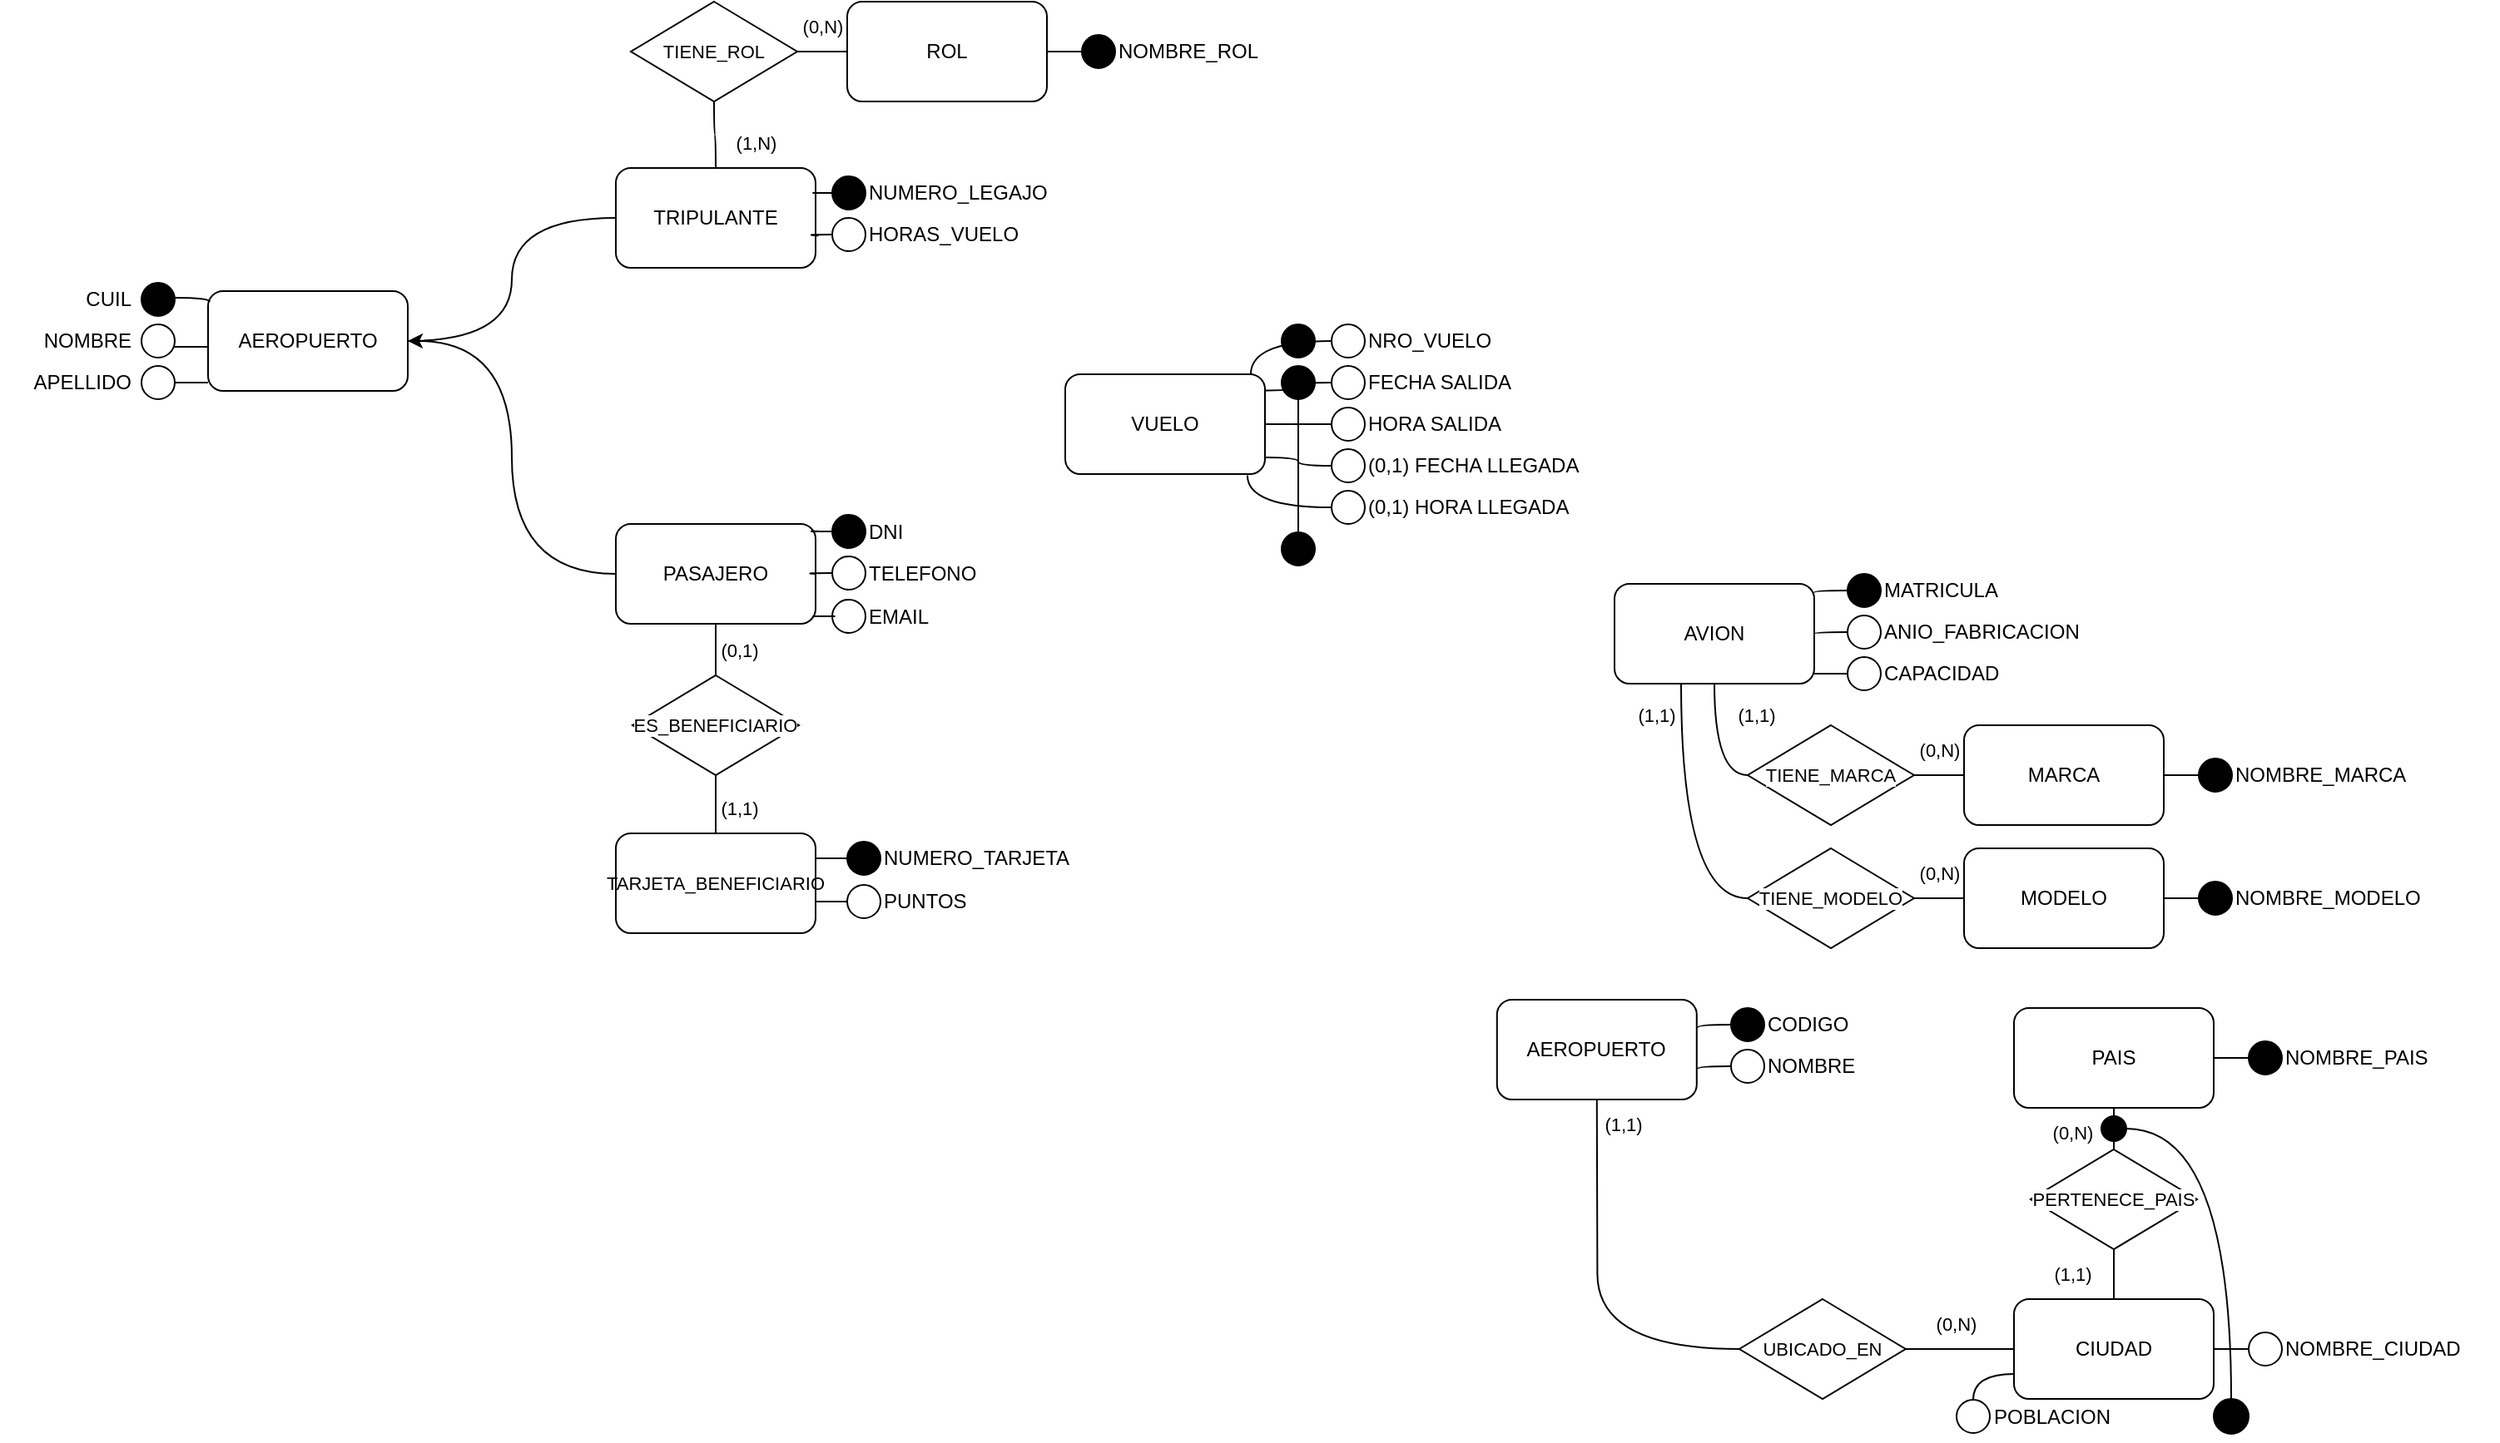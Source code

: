 <mxfile version="25.0.1">
  <diagram name="Page-1" id="VwnE6vZlCapGZySzXNcd">
    <mxGraphModel dx="1434" dy="1600" grid="1" gridSize="10" guides="1" tooltips="1" connect="1" arrows="1" fold="1" page="1" pageScale="1" pageWidth="1169" pageHeight="827" math="0" shadow="0">
      <root>
        <mxCell id="0" />
        <mxCell id="1" parent="0" />
        <mxCell id="8Qoi-njYqXvIzGlhB6Yu-2" value="VUELO" style="rounded=1;whiteSpace=wrap;html=1;" vertex="1" parent="1">
          <mxGeometry x="640" y="184" width="120" height="60" as="geometry" />
        </mxCell>
        <mxCell id="8Qoi-njYqXvIzGlhB6Yu-3" value="" style="ellipse;whiteSpace=wrap;html=1;aspect=fixed;" vertex="1" parent="1">
          <mxGeometry x="800" y="154" width="20" height="20" as="geometry" />
        </mxCell>
        <mxCell id="8Qoi-njYqXvIzGlhB6Yu-4" value="NRO_VUELO" style="text;html=1;align=left;verticalAlign=middle;resizable=0;points=[];autosize=1;strokeColor=none;fillColor=none;" vertex="1" parent="1">
          <mxGeometry x="820" y="149" width="100" height="30" as="geometry" />
        </mxCell>
        <mxCell id="8Qoi-njYqXvIzGlhB6Yu-5" value="" style="ellipse;whiteSpace=wrap;html=1;aspect=fixed;" vertex="1" parent="1">
          <mxGeometry x="800" y="179" width="20" height="20" as="geometry" />
        </mxCell>
        <mxCell id="8Qoi-njYqXvIzGlhB6Yu-6" value="&lt;div&gt;FECHA SALIDA&lt;/div&gt;" style="text;html=1;align=left;verticalAlign=middle;resizable=0;points=[];autosize=1;strokeColor=none;fillColor=none;" vertex="1" parent="1">
          <mxGeometry x="820" y="174" width="110" height="30" as="geometry" />
        </mxCell>
        <mxCell id="8Qoi-njYqXvIzGlhB6Yu-21" value="" style="edgeStyle=orthogonalEdgeStyle;shape=connector;curved=1;rounded=0;orthogonalLoop=1;jettySize=auto;html=1;strokeColor=default;align=center;verticalAlign=middle;fontFamily=Helvetica;fontSize=11;fontColor=default;labelBackgroundColor=default;endArrow=none;endFill=0;" edge="1" parent="1" source="8Qoi-njYqXvIzGlhB6Yu-9" target="8Qoi-njYqXvIzGlhB6Yu-2">
          <mxGeometry relative="1" as="geometry" />
        </mxCell>
        <mxCell id="8Qoi-njYqXvIzGlhB6Yu-9" value="" style="ellipse;whiteSpace=wrap;html=1;aspect=fixed;" vertex="1" parent="1">
          <mxGeometry x="800" y="204" width="20" height="20" as="geometry" />
        </mxCell>
        <mxCell id="8Qoi-njYqXvIzGlhB6Yu-10" value="&lt;div&gt;HORA SALIDA&lt;/div&gt;" style="text;html=1;align=left;verticalAlign=middle;resizable=0;points=[];autosize=1;strokeColor=none;fillColor=none;" vertex="1" parent="1">
          <mxGeometry x="820" y="199" width="100" height="30" as="geometry" />
        </mxCell>
        <mxCell id="8Qoi-njYqXvIzGlhB6Yu-22" value="" style="edgeStyle=orthogonalEdgeStyle;shape=connector;curved=1;rounded=0;orthogonalLoop=1;jettySize=auto;html=1;strokeColor=default;align=center;verticalAlign=middle;fontFamily=Helvetica;fontSize=11;fontColor=default;labelBackgroundColor=default;endArrow=none;endFill=0;" edge="1" parent="1" source="8Qoi-njYqXvIzGlhB6Yu-11" target="8Qoi-njYqXvIzGlhB6Yu-2">
          <mxGeometry relative="1" as="geometry">
            <Array as="points">
              <mxPoint x="780" y="239" />
              <mxPoint x="780" y="234" />
            </Array>
          </mxGeometry>
        </mxCell>
        <mxCell id="8Qoi-njYqXvIzGlhB6Yu-11" value="" style="ellipse;whiteSpace=wrap;html=1;aspect=fixed;" vertex="1" parent="1">
          <mxGeometry x="800" y="229" width="20" height="20" as="geometry" />
        </mxCell>
        <mxCell id="8Qoi-njYqXvIzGlhB6Yu-12" value="(0,1) FECHA LLEGADA" style="text;html=1;align=left;verticalAlign=middle;resizable=0;points=[];autosize=1;strokeColor=none;fillColor=none;" vertex="1" parent="1">
          <mxGeometry x="820" y="224" width="150" height="30" as="geometry" />
        </mxCell>
        <mxCell id="8Qoi-njYqXvIzGlhB6Yu-23" value="" style="edgeStyle=orthogonalEdgeStyle;shape=connector;curved=1;rounded=0;orthogonalLoop=1;jettySize=auto;html=1;strokeColor=default;align=center;verticalAlign=middle;fontFamily=Helvetica;fontSize=11;fontColor=default;labelBackgroundColor=default;endArrow=none;endFill=0;entryX=0.912;entryY=1.012;entryDx=0;entryDy=0;entryPerimeter=0;" edge="1" parent="1" source="8Qoi-njYqXvIzGlhB6Yu-13" target="8Qoi-njYqXvIzGlhB6Yu-2">
          <mxGeometry relative="1" as="geometry" />
        </mxCell>
        <mxCell id="8Qoi-njYqXvIzGlhB6Yu-13" value="" style="ellipse;whiteSpace=wrap;html=1;aspect=fixed;" vertex="1" parent="1">
          <mxGeometry x="800" y="254" width="20" height="20" as="geometry" />
        </mxCell>
        <mxCell id="8Qoi-njYqXvIzGlhB6Yu-14" value="(0,1) HORA LLEGADA" style="text;html=1;align=left;verticalAlign=middle;resizable=0;points=[];autosize=1;strokeColor=none;fillColor=none;" vertex="1" parent="1">
          <mxGeometry x="820" y="249" width="140" height="30" as="geometry" />
        </mxCell>
        <mxCell id="8Qoi-njYqXvIzGlhB6Yu-15" value="" style="ellipse;whiteSpace=wrap;html=1;aspect=fixed;fillColor=#000000;" vertex="1" parent="1">
          <mxGeometry x="770" y="279" width="20" height="20" as="geometry" />
        </mxCell>
        <mxCell id="8Qoi-njYqXvIzGlhB6Yu-16" value="" style="ellipse;whiteSpace=wrap;html=1;aspect=fixed;fillColor=#000000;" vertex="1" parent="1">
          <mxGeometry x="770" y="154" width="20" height="20" as="geometry" />
        </mxCell>
        <mxCell id="8Qoi-njYqXvIzGlhB6Yu-25" style="edgeStyle=orthogonalEdgeStyle;shape=connector;curved=1;rounded=0;orthogonalLoop=1;jettySize=auto;html=1;entryX=0.5;entryY=0;entryDx=0;entryDy=0;strokeColor=default;align=center;verticalAlign=middle;fontFamily=Helvetica;fontSize=11;fontColor=default;labelBackgroundColor=default;endArrow=none;endFill=0;" edge="1" parent="1" source="8Qoi-njYqXvIzGlhB6Yu-17" target="8Qoi-njYqXvIzGlhB6Yu-15">
          <mxGeometry relative="1" as="geometry" />
        </mxCell>
        <mxCell id="8Qoi-njYqXvIzGlhB6Yu-17" value="" style="ellipse;whiteSpace=wrap;html=1;aspect=fixed;fillColor=#000000;" vertex="1" parent="1">
          <mxGeometry x="770" y="179" width="20" height="20" as="geometry" />
        </mxCell>
        <mxCell id="8Qoi-njYqXvIzGlhB6Yu-19" style="edgeStyle=orthogonalEdgeStyle;rounded=0;orthogonalLoop=1;jettySize=auto;html=1;entryX=0.929;entryY=-0.001;entryDx=0;entryDy=0;entryPerimeter=0;curved=1;endArrow=none;endFill=0;" edge="1" parent="1" source="8Qoi-njYqXvIzGlhB6Yu-3" target="8Qoi-njYqXvIzGlhB6Yu-2">
          <mxGeometry relative="1" as="geometry" />
        </mxCell>
        <mxCell id="8Qoi-njYqXvIzGlhB6Yu-20" style="edgeStyle=orthogonalEdgeStyle;shape=connector;curved=1;rounded=0;orthogonalLoop=1;jettySize=auto;html=1;strokeColor=default;align=center;verticalAlign=middle;fontFamily=Helvetica;fontSize=11;fontColor=default;labelBackgroundColor=default;endArrow=none;endFill=0;entryX=1;entryY=0.162;entryDx=0;entryDy=0;entryPerimeter=0;" edge="1" parent="1" source="8Qoi-njYqXvIzGlhB6Yu-5" target="8Qoi-njYqXvIzGlhB6Yu-2">
          <mxGeometry relative="1" as="geometry">
            <mxPoint x="762" y="189" as="targetPoint" />
          </mxGeometry>
        </mxCell>
        <mxCell id="8Qoi-njYqXvIzGlhB6Yu-71" style="edgeStyle=orthogonalEdgeStyle;shape=connector;curved=1;rounded=0;orthogonalLoop=1;jettySize=auto;html=1;entryX=0;entryY=0.5;entryDx=0;entryDy=0;strokeColor=default;align=center;verticalAlign=middle;fontFamily=Helvetica;fontSize=11;fontColor=default;labelBackgroundColor=default;endArrow=none;endFill=0;" edge="1" parent="1" source="8Qoi-njYqXvIzGlhB6Yu-26" target="8Qoi-njYqXvIzGlhB6Yu-51">
          <mxGeometry relative="1" as="geometry" />
        </mxCell>
        <mxCell id="8Qoi-njYqXvIzGlhB6Yu-72" style="edgeStyle=orthogonalEdgeStyle;shape=connector;curved=1;rounded=0;orthogonalLoop=1;jettySize=auto;html=1;entryX=0;entryY=0.5;entryDx=0;entryDy=0;strokeColor=default;align=center;verticalAlign=middle;fontFamily=Helvetica;fontSize=11;fontColor=default;labelBackgroundColor=default;endArrow=none;endFill=0;" edge="1" parent="1" source="8Qoi-njYqXvIzGlhB6Yu-26" target="8Qoi-njYqXvIzGlhB6Yu-66">
          <mxGeometry relative="1" as="geometry">
            <Array as="points">
              <mxPoint x="1010" y="499" />
            </Array>
          </mxGeometry>
        </mxCell>
        <mxCell id="8Qoi-njYqXvIzGlhB6Yu-26" value="AVION" style="rounded=1;whiteSpace=wrap;html=1;" vertex="1" parent="1">
          <mxGeometry x="970" y="310" width="120" height="60" as="geometry" />
        </mxCell>
        <mxCell id="8Qoi-njYqXvIzGlhB6Yu-27" value="" style="ellipse;whiteSpace=wrap;html=1;aspect=fixed;fillColor=#000000;" vertex="1" parent="1">
          <mxGeometry x="1110" y="304" width="20" height="20" as="geometry" />
        </mxCell>
        <mxCell id="8Qoi-njYqXvIzGlhB6Yu-28" value="MATRICULA" style="text;html=1;align=left;verticalAlign=middle;resizable=0;points=[];autosize=1;strokeColor=none;fillColor=none;" vertex="1" parent="1">
          <mxGeometry x="1130" y="299" width="90" height="30" as="geometry" />
        </mxCell>
        <mxCell id="8Qoi-njYqXvIzGlhB6Yu-49" style="edgeStyle=orthogonalEdgeStyle;shape=connector;curved=1;rounded=0;orthogonalLoop=1;jettySize=auto;html=1;entryX=1;entryY=0.5;entryDx=0;entryDy=0;strokeColor=default;align=center;verticalAlign=middle;fontFamily=Helvetica;fontSize=11;fontColor=default;labelBackgroundColor=default;endArrow=none;endFill=0;" edge="1" parent="1" source="8Qoi-njYqXvIzGlhB6Yu-29" target="8Qoi-njYqXvIzGlhB6Yu-26">
          <mxGeometry relative="1" as="geometry" />
        </mxCell>
        <mxCell id="8Qoi-njYqXvIzGlhB6Yu-29" value="" style="ellipse;whiteSpace=wrap;html=1;aspect=fixed;" vertex="1" parent="1">
          <mxGeometry x="1110" y="329" width="20" height="20" as="geometry" />
        </mxCell>
        <mxCell id="8Qoi-njYqXvIzGlhB6Yu-30" value="ANIO_FABRICACION" style="text;html=1;align=left;verticalAlign=middle;resizable=0;points=[];autosize=1;strokeColor=none;fillColor=none;" vertex="1" parent="1">
          <mxGeometry x="1130" y="324" width="140" height="30" as="geometry" />
        </mxCell>
        <mxCell id="8Qoi-njYqXvIzGlhB6Yu-31" value="" style="edgeStyle=orthogonalEdgeStyle;shape=connector;curved=1;rounded=0;orthogonalLoop=1;jettySize=auto;html=1;strokeColor=default;align=center;verticalAlign=middle;fontFamily=Helvetica;fontSize=11;fontColor=default;labelBackgroundColor=default;endArrow=none;endFill=0;" edge="1" parent="1" source="8Qoi-njYqXvIzGlhB6Yu-32">
          <mxGeometry relative="1" as="geometry">
            <mxPoint x="1090" y="364.026" as="targetPoint" />
          </mxGeometry>
        </mxCell>
        <mxCell id="8Qoi-njYqXvIzGlhB6Yu-32" value="" style="ellipse;whiteSpace=wrap;html=1;aspect=fixed;" vertex="1" parent="1">
          <mxGeometry x="1110" y="354" width="20" height="20" as="geometry" />
        </mxCell>
        <mxCell id="8Qoi-njYqXvIzGlhB6Yu-33" value="CAPACIDAD" style="text;html=1;align=left;verticalAlign=middle;resizable=0;points=[];autosize=1;strokeColor=none;fillColor=none;" vertex="1" parent="1">
          <mxGeometry x="1130" y="349" width="90" height="30" as="geometry" />
        </mxCell>
        <mxCell id="8Qoi-njYqXvIzGlhB6Yu-50" style="edgeStyle=orthogonalEdgeStyle;shape=connector;curved=1;rounded=0;orthogonalLoop=1;jettySize=auto;html=1;entryX=0.995;entryY=0.086;entryDx=0;entryDy=0;entryPerimeter=0;strokeColor=default;align=center;verticalAlign=middle;fontFamily=Helvetica;fontSize=11;fontColor=default;labelBackgroundColor=default;endArrow=none;endFill=0;" edge="1" parent="1" source="8Qoi-njYqXvIzGlhB6Yu-27" target="8Qoi-njYqXvIzGlhB6Yu-26">
          <mxGeometry relative="1" as="geometry" />
        </mxCell>
        <mxCell id="8Qoi-njYqXvIzGlhB6Yu-57" value="" style="edgeStyle=orthogonalEdgeStyle;shape=connector;curved=1;rounded=0;orthogonalLoop=1;jettySize=auto;html=1;strokeColor=default;align=center;verticalAlign=middle;fontFamily=Helvetica;fontSize=11;fontColor=default;labelBackgroundColor=default;endArrow=none;endFill=0;" edge="1" parent="1" source="8Qoi-njYqXvIzGlhB6Yu-51" target="8Qoi-njYqXvIzGlhB6Yu-52">
          <mxGeometry relative="1" as="geometry" />
        </mxCell>
        <mxCell id="8Qoi-njYqXvIzGlhB6Yu-51" value="TIENE_MARCA" style="rhombus;whiteSpace=wrap;html=1;fontFamily=Helvetica;fontSize=11;fontColor=default;labelBackgroundColor=default;" vertex="1" parent="1">
          <mxGeometry x="1050" y="395" width="100" height="60" as="geometry" />
        </mxCell>
        <mxCell id="8Qoi-njYqXvIzGlhB6Yu-52" value="MARCA" style="rounded=1;whiteSpace=wrap;html=1;" vertex="1" parent="1">
          <mxGeometry x="1180" y="395" width="120" height="60" as="geometry" />
        </mxCell>
        <mxCell id="8Qoi-njYqXvIzGlhB6Yu-56" value="" style="edgeStyle=orthogonalEdgeStyle;shape=connector;curved=1;rounded=0;orthogonalLoop=1;jettySize=auto;html=1;strokeColor=default;align=center;verticalAlign=middle;fontFamily=Helvetica;fontSize=11;fontColor=default;labelBackgroundColor=default;endArrow=none;endFill=0;" edge="1" parent="1" source="8Qoi-njYqXvIzGlhB6Yu-53" target="8Qoi-njYqXvIzGlhB6Yu-52">
          <mxGeometry relative="1" as="geometry" />
        </mxCell>
        <mxCell id="8Qoi-njYqXvIzGlhB6Yu-53" value="" style="ellipse;whiteSpace=wrap;html=1;aspect=fixed;fillColor=#000000;" vertex="1" parent="1">
          <mxGeometry x="1321" y="415" width="20" height="20" as="geometry" />
        </mxCell>
        <mxCell id="8Qoi-njYqXvIzGlhB6Yu-54" value="NOMBRE_MARCA" style="text;html=1;align=left;verticalAlign=middle;resizable=0;points=[];autosize=1;strokeColor=none;fillColor=none;" vertex="1" parent="1">
          <mxGeometry x="1341" y="410" width="120" height="30" as="geometry" />
        </mxCell>
        <mxCell id="8Qoi-njYqXvIzGlhB6Yu-65" value="" style="edgeStyle=orthogonalEdgeStyle;shape=connector;curved=1;rounded=0;orthogonalLoop=1;jettySize=auto;html=1;strokeColor=default;align=center;verticalAlign=middle;fontFamily=Helvetica;fontSize=11;fontColor=default;labelBackgroundColor=default;endArrow=none;endFill=0;" edge="1" parent="1" source="8Qoi-njYqXvIzGlhB6Yu-66" target="8Qoi-njYqXvIzGlhB6Yu-67">
          <mxGeometry relative="1" as="geometry" />
        </mxCell>
        <mxCell id="8Qoi-njYqXvIzGlhB6Yu-66" value="TIENE_MODELO" style="rhombus;whiteSpace=wrap;html=1;fontFamily=Helvetica;fontSize=11;fontColor=default;labelBackgroundColor=default;" vertex="1" parent="1">
          <mxGeometry x="1050" y="469" width="100" height="60" as="geometry" />
        </mxCell>
        <mxCell id="8Qoi-njYqXvIzGlhB6Yu-67" value="MODELO" style="rounded=1;whiteSpace=wrap;html=1;" vertex="1" parent="1">
          <mxGeometry x="1180" y="469" width="120" height="60" as="geometry" />
        </mxCell>
        <mxCell id="8Qoi-njYqXvIzGlhB6Yu-68" value="" style="edgeStyle=orthogonalEdgeStyle;shape=connector;curved=1;rounded=0;orthogonalLoop=1;jettySize=auto;html=1;strokeColor=default;align=center;verticalAlign=middle;fontFamily=Helvetica;fontSize=11;fontColor=default;labelBackgroundColor=default;endArrow=none;endFill=0;" edge="1" parent="1" source="8Qoi-njYqXvIzGlhB6Yu-69" target="8Qoi-njYqXvIzGlhB6Yu-67">
          <mxGeometry relative="1" as="geometry" />
        </mxCell>
        <mxCell id="8Qoi-njYqXvIzGlhB6Yu-69" value="" style="ellipse;whiteSpace=wrap;html=1;aspect=fixed;fillColor=#000000;" vertex="1" parent="1">
          <mxGeometry x="1321" y="489" width="20" height="20" as="geometry" />
        </mxCell>
        <mxCell id="8Qoi-njYqXvIzGlhB6Yu-70" value="NOMBRE_MODELO" style="text;html=1;align=left;verticalAlign=middle;resizable=0;points=[];autosize=1;strokeColor=none;fillColor=none;" vertex="1" parent="1">
          <mxGeometry x="1341" y="484" width="130" height="30" as="geometry" />
        </mxCell>
        <mxCell id="8Qoi-njYqXvIzGlhB6Yu-73" value="(1,1)" style="text;html=1;align=center;verticalAlign=middle;resizable=0;points=[];autosize=1;strokeColor=none;fillColor=none;fontFamily=Helvetica;fontSize=11;fontColor=default;labelBackgroundColor=default;" vertex="1" parent="1">
          <mxGeometry x="1030" y="374" width="50" height="30" as="geometry" />
        </mxCell>
        <mxCell id="8Qoi-njYqXvIzGlhB6Yu-74" value="(1,1)" style="text;html=1;align=center;verticalAlign=middle;resizable=0;points=[];autosize=1;strokeColor=none;fillColor=none;fontFamily=Helvetica;fontSize=11;fontColor=default;labelBackgroundColor=default;" vertex="1" parent="1">
          <mxGeometry x="970" y="374" width="50" height="30" as="geometry" />
        </mxCell>
        <mxCell id="8Qoi-njYqXvIzGlhB6Yu-75" value="(0,N)" style="text;html=1;align=center;verticalAlign=middle;resizable=0;points=[];autosize=1;strokeColor=none;fillColor=none;fontFamily=Helvetica;fontSize=11;fontColor=default;labelBackgroundColor=default;" vertex="1" parent="1">
          <mxGeometry x="1140" y="469" width="50" height="30" as="geometry" />
        </mxCell>
        <mxCell id="8Qoi-njYqXvIzGlhB6Yu-76" value="(0,N)" style="text;html=1;align=center;verticalAlign=middle;resizable=0;points=[];autosize=1;strokeColor=none;fillColor=none;fontFamily=Helvetica;fontSize=11;fontColor=default;labelBackgroundColor=default;" vertex="1" parent="1">
          <mxGeometry x="1140" y="395" width="50" height="30" as="geometry" />
        </mxCell>
        <mxCell id="8Qoi-njYqXvIzGlhB6Yu-104" style="edgeStyle=orthogonalEdgeStyle;shape=connector;curved=1;rounded=0;orthogonalLoop=1;jettySize=auto;html=1;entryX=0;entryY=0.5;entryDx=0;entryDy=0;strokeColor=default;align=center;verticalAlign=middle;fontFamily=Helvetica;fontSize=11;fontColor=default;labelBackgroundColor=default;endArrow=none;endFill=0;" edge="1" parent="1" source="8Qoi-njYqXvIzGlhB6Yu-77" target="8Qoi-njYqXvIzGlhB6Yu-103">
          <mxGeometry relative="1" as="geometry">
            <Array as="points">
              <mxPoint x="959" y="680" />
              <mxPoint x="960" y="770" />
            </Array>
          </mxGeometry>
        </mxCell>
        <mxCell id="8Qoi-njYqXvIzGlhB6Yu-77" value="AEROPUERTO" style="rounded=1;whiteSpace=wrap;html=1;" vertex="1" parent="1">
          <mxGeometry x="899.4" y="560" width="120" height="60" as="geometry" />
        </mxCell>
        <mxCell id="8Qoi-njYqXvIzGlhB6Yu-78" value="" style="ellipse;whiteSpace=wrap;html=1;aspect=fixed;fillColor=#000000;" vertex="1" parent="1">
          <mxGeometry x="1040" y="565" width="20" height="20" as="geometry" />
        </mxCell>
        <mxCell id="8Qoi-njYqXvIzGlhB6Yu-79" value="CODIGO" style="text;html=1;align=left;verticalAlign=middle;resizable=0;points=[];autosize=1;strokeColor=none;fillColor=none;" vertex="1" parent="1">
          <mxGeometry x="1060" y="560" width="70" height="30" as="geometry" />
        </mxCell>
        <mxCell id="8Qoi-njYqXvIzGlhB6Yu-80" style="edgeStyle=orthogonalEdgeStyle;shape=connector;curved=1;rounded=0;orthogonalLoop=1;jettySize=auto;html=1;entryX=1;entryY=0.5;entryDx=0;entryDy=0;strokeColor=default;align=center;verticalAlign=middle;fontFamily=Helvetica;fontSize=11;fontColor=default;labelBackgroundColor=default;endArrow=none;endFill=0;" edge="1" parent="1" source="8Qoi-njYqXvIzGlhB6Yu-81">
          <mxGeometry relative="1" as="geometry">
            <mxPoint x="1020.0" y="601" as="targetPoint" />
          </mxGeometry>
        </mxCell>
        <mxCell id="8Qoi-njYqXvIzGlhB6Yu-81" value="" style="ellipse;whiteSpace=wrap;html=1;aspect=fixed;" vertex="1" parent="1">
          <mxGeometry x="1040" y="590" width="20" height="20" as="geometry" />
        </mxCell>
        <mxCell id="8Qoi-njYqXvIzGlhB6Yu-82" value="NOMBRE" style="text;html=1;align=left;verticalAlign=middle;resizable=0;points=[];autosize=1;strokeColor=none;fillColor=none;" vertex="1" parent="1">
          <mxGeometry x="1060" y="585" width="80" height="30" as="geometry" />
        </mxCell>
        <mxCell id="8Qoi-njYqXvIzGlhB6Yu-86" style="edgeStyle=orthogonalEdgeStyle;shape=connector;curved=1;rounded=0;orthogonalLoop=1;jettySize=auto;html=1;entryX=0.995;entryY=0.086;entryDx=0;entryDy=0;entryPerimeter=0;strokeColor=default;align=center;verticalAlign=middle;fontFamily=Helvetica;fontSize=11;fontColor=default;labelBackgroundColor=default;endArrow=none;endFill=0;" edge="1" parent="1" source="8Qoi-njYqXvIzGlhB6Yu-78">
          <mxGeometry relative="1" as="geometry">
            <mxPoint x="1019.4" y="576.16" as="targetPoint" />
          </mxGeometry>
        </mxCell>
        <mxCell id="8Qoi-njYqXvIzGlhB6Yu-87" value="CIUDAD" style="rounded=1;whiteSpace=wrap;html=1;" vertex="1" parent="1">
          <mxGeometry x="1210" y="740" width="120" height="60" as="geometry" />
        </mxCell>
        <mxCell id="8Qoi-njYqXvIzGlhB6Yu-88" value="" style="edgeStyle=orthogonalEdgeStyle;shape=connector;curved=1;rounded=0;orthogonalLoop=1;jettySize=auto;html=1;strokeColor=default;align=center;verticalAlign=middle;fontFamily=Helvetica;fontSize=11;fontColor=default;labelBackgroundColor=default;endArrow=none;endFill=0;" edge="1" parent="1" source="8Qoi-njYqXvIzGlhB6Yu-89" target="8Qoi-njYqXvIzGlhB6Yu-87">
          <mxGeometry relative="1" as="geometry" />
        </mxCell>
        <mxCell id="8Qoi-njYqXvIzGlhB6Yu-89" value="" style="ellipse;whiteSpace=wrap;html=1;aspect=fixed;fillColor=#ffffff;" vertex="1" parent="1">
          <mxGeometry x="1351" y="760" width="20" height="20" as="geometry" />
        </mxCell>
        <mxCell id="8Qoi-njYqXvIzGlhB6Yu-90" value="NOMBRE_CIUDAD" style="text;html=1;align=left;verticalAlign=middle;resizable=0;points=[];autosize=1;strokeColor=none;fillColor=none;" vertex="1" parent="1">
          <mxGeometry x="1371" y="755" width="130" height="30" as="geometry" />
        </mxCell>
        <mxCell id="8Qoi-njYqXvIzGlhB6Yu-91" value="PAIS" style="rounded=1;whiteSpace=wrap;html=1;" vertex="1" parent="1">
          <mxGeometry x="1210" y="565" width="120" height="60" as="geometry" />
        </mxCell>
        <mxCell id="8Qoi-njYqXvIzGlhB6Yu-92" value="" style="edgeStyle=orthogonalEdgeStyle;shape=connector;curved=1;rounded=0;orthogonalLoop=1;jettySize=auto;html=1;strokeColor=default;align=center;verticalAlign=middle;fontFamily=Helvetica;fontSize=11;fontColor=default;labelBackgroundColor=default;endArrow=none;endFill=0;" edge="1" parent="1" source="8Qoi-njYqXvIzGlhB6Yu-93" target="8Qoi-njYqXvIzGlhB6Yu-91">
          <mxGeometry relative="1" as="geometry" />
        </mxCell>
        <mxCell id="8Qoi-njYqXvIzGlhB6Yu-93" value="" style="ellipse;whiteSpace=wrap;html=1;aspect=fixed;fillColor=#000000;" vertex="1" parent="1">
          <mxGeometry x="1351" y="585" width="20" height="20" as="geometry" />
        </mxCell>
        <mxCell id="8Qoi-njYqXvIzGlhB6Yu-94" value="NOMBRE_PAIS" style="text;html=1;align=left;verticalAlign=middle;resizable=0;points=[];autosize=1;strokeColor=none;fillColor=none;" vertex="1" parent="1">
          <mxGeometry x="1371" y="580" width="110" height="30" as="geometry" />
        </mxCell>
        <mxCell id="8Qoi-njYqXvIzGlhB6Yu-96" value="" style="edgeStyle=orthogonalEdgeStyle;shape=connector;curved=1;rounded=0;orthogonalLoop=1;jettySize=auto;html=1;strokeColor=default;align=center;verticalAlign=middle;fontFamily=Helvetica;fontSize=11;fontColor=default;labelBackgroundColor=default;endArrow=none;endFill=0;" edge="1" parent="1" source="8Qoi-njYqXvIzGlhB6Yu-95" target="8Qoi-njYqXvIzGlhB6Yu-91">
          <mxGeometry relative="1" as="geometry" />
        </mxCell>
        <mxCell id="8Qoi-njYqXvIzGlhB6Yu-97" value="" style="edgeStyle=orthogonalEdgeStyle;shape=connector;curved=1;rounded=0;orthogonalLoop=1;jettySize=auto;html=1;strokeColor=default;align=center;verticalAlign=middle;fontFamily=Helvetica;fontSize=11;fontColor=default;labelBackgroundColor=default;endArrow=none;endFill=0;" edge="1" parent="1" source="8Qoi-njYqXvIzGlhB6Yu-95" target="8Qoi-njYqXvIzGlhB6Yu-87">
          <mxGeometry relative="1" as="geometry" />
        </mxCell>
        <mxCell id="8Qoi-njYqXvIzGlhB6Yu-95" value="PERTENECE_PAIS" style="rhombus;whiteSpace=wrap;html=1;fontFamily=Helvetica;fontSize=11;fontColor=default;labelBackgroundColor=default;" vertex="1" parent="1">
          <mxGeometry x="1220" y="650" width="100" height="60" as="geometry" />
        </mxCell>
        <mxCell id="8Qoi-njYqXvIzGlhB6Yu-101" style="edgeStyle=orthogonalEdgeStyle;shape=connector;curved=1;rounded=0;orthogonalLoop=1;jettySize=auto;html=1;strokeColor=default;align=center;verticalAlign=middle;fontFamily=Helvetica;fontSize=11;fontColor=default;labelBackgroundColor=default;endArrow=none;endFill=0;entryX=0.5;entryY=0;entryDx=0;entryDy=0;" edge="1" parent="1" source="8Qoi-njYqXvIzGlhB6Yu-98" target="8Qoi-njYqXvIzGlhB6Yu-102">
          <mxGeometry relative="1" as="geometry">
            <mxPoint x="1340" y="770" as="targetPoint" />
          </mxGeometry>
        </mxCell>
        <mxCell id="8Qoi-njYqXvIzGlhB6Yu-98" value="" style="ellipse;whiteSpace=wrap;html=1;aspect=fixed;fillColor=#000000;" vertex="1" parent="1">
          <mxGeometry x="1262.5" y="630" width="15" height="15" as="geometry" />
        </mxCell>
        <mxCell id="8Qoi-njYqXvIzGlhB6Yu-102" value="" style="ellipse;whiteSpace=wrap;html=1;aspect=fixed;fillColor=#000000;" vertex="1" parent="1">
          <mxGeometry x="1330" y="800" width="21" height="21" as="geometry" />
        </mxCell>
        <mxCell id="8Qoi-njYqXvIzGlhB6Yu-105" value="" style="edgeStyle=orthogonalEdgeStyle;shape=connector;curved=1;rounded=0;orthogonalLoop=1;jettySize=auto;html=1;strokeColor=default;align=center;verticalAlign=middle;fontFamily=Helvetica;fontSize=11;fontColor=default;labelBackgroundColor=default;endArrow=none;endFill=0;" edge="1" parent="1" source="8Qoi-njYqXvIzGlhB6Yu-103" target="8Qoi-njYqXvIzGlhB6Yu-87">
          <mxGeometry relative="1" as="geometry" />
        </mxCell>
        <mxCell id="8Qoi-njYqXvIzGlhB6Yu-103" value="UBICADO_EN" style="rhombus;whiteSpace=wrap;html=1;fontFamily=Helvetica;fontSize=11;fontColor=default;labelBackgroundColor=default;" vertex="1" parent="1">
          <mxGeometry x="1045" y="740" width="100" height="60" as="geometry" />
        </mxCell>
        <mxCell id="8Qoi-njYqXvIzGlhB6Yu-106" value="(0,N)" style="text;html=1;align=center;verticalAlign=middle;resizable=0;points=[];autosize=1;strokeColor=none;fillColor=none;fontFamily=Helvetica;fontSize=11;fontColor=default;labelBackgroundColor=default;" vertex="1" parent="1">
          <mxGeometry x="1220" y="625" width="50" height="30" as="geometry" />
        </mxCell>
        <mxCell id="8Qoi-njYqXvIzGlhB6Yu-107" value="(1,1)" style="text;html=1;align=center;verticalAlign=middle;resizable=0;points=[];autosize=1;strokeColor=none;fillColor=none;fontFamily=Helvetica;fontSize=11;fontColor=default;labelBackgroundColor=default;" vertex="1" parent="1">
          <mxGeometry x="1220" y="710" width="50" height="30" as="geometry" />
        </mxCell>
        <mxCell id="8Qoi-njYqXvIzGlhB6Yu-108" value="(0,N)" style="text;html=1;align=center;verticalAlign=middle;resizable=0;points=[];autosize=1;strokeColor=none;fillColor=none;fontFamily=Helvetica;fontSize=11;fontColor=default;labelBackgroundColor=default;" vertex="1" parent="1">
          <mxGeometry x="1150" y="740" width="50" height="30" as="geometry" />
        </mxCell>
        <mxCell id="8Qoi-njYqXvIzGlhB6Yu-109" value="(1,1)" style="text;html=1;align=center;verticalAlign=middle;resizable=0;points=[];autosize=1;strokeColor=none;fillColor=none;fontFamily=Helvetica;fontSize=11;fontColor=default;labelBackgroundColor=default;" vertex="1" parent="1">
          <mxGeometry x="950" y="620" width="50" height="30" as="geometry" />
        </mxCell>
        <mxCell id="8Qoi-njYqXvIzGlhB6Yu-110" value="" style="edgeStyle=orthogonalEdgeStyle;shape=connector;curved=1;rounded=0;orthogonalLoop=1;jettySize=auto;html=1;strokeColor=default;align=center;verticalAlign=middle;fontFamily=Helvetica;fontSize=11;fontColor=default;labelBackgroundColor=default;endArrow=none;endFill=0;entryX=0;entryY=0.75;entryDx=0;entryDy=0;" edge="1" parent="1" source="8Qoi-njYqXvIzGlhB6Yu-111" target="8Qoi-njYqXvIzGlhB6Yu-87">
          <mxGeometry relative="1" as="geometry">
            <mxPoint x="1154.5" y="810.5" as="targetPoint" />
            <Array as="points">
              <mxPoint x="1186" y="785" />
            </Array>
          </mxGeometry>
        </mxCell>
        <mxCell id="8Qoi-njYqXvIzGlhB6Yu-111" value="" style="ellipse;whiteSpace=wrap;html=1;aspect=fixed;fillColor=#ffffff;" vertex="1" parent="1">
          <mxGeometry x="1175.5" y="800.5" width="20" height="20" as="geometry" />
        </mxCell>
        <mxCell id="8Qoi-njYqXvIzGlhB6Yu-112" value="POBLACION" style="text;html=1;align=left;verticalAlign=middle;resizable=0;points=[];autosize=1;strokeColor=none;fillColor=none;" vertex="1" parent="1">
          <mxGeometry x="1195.5" y="795.5" width="90" height="30" as="geometry" />
        </mxCell>
        <mxCell id="8Qoi-njYqXvIzGlhB6Yu-113" value="AEROPUERTO" style="rounded=1;whiteSpace=wrap;html=1;" vertex="1" parent="1">
          <mxGeometry x="125" y="134" width="120" height="60" as="geometry" />
        </mxCell>
        <mxCell id="8Qoi-njYqXvIzGlhB6Yu-120" value="" style="edgeStyle=orthogonalEdgeStyle;shape=connector;curved=1;rounded=0;orthogonalLoop=1;jettySize=auto;html=1;strokeColor=default;align=center;verticalAlign=middle;fontFamily=Helvetica;fontSize=11;fontColor=default;labelBackgroundColor=default;endArrow=none;endFill=0;entryX=0.008;entryY=0.106;entryDx=0;entryDy=0;entryPerimeter=0;" edge="1" parent="1" source="8Qoi-njYqXvIzGlhB6Yu-114" target="8Qoi-njYqXvIzGlhB6Yu-113">
          <mxGeometry relative="1" as="geometry">
            <mxPoint x="125" y="137.534" as="targetPoint" />
            <Array as="points">
              <mxPoint x="126" y="138" />
            </Array>
          </mxGeometry>
        </mxCell>
        <mxCell id="8Qoi-njYqXvIzGlhB6Yu-114" value="" style="ellipse;whiteSpace=wrap;html=1;aspect=fixed;fillColor=#000000;" vertex="1" parent="1">
          <mxGeometry x="85.0" y="129" width="20" height="20" as="geometry" />
        </mxCell>
        <mxCell id="8Qoi-njYqXvIzGlhB6Yu-115" value="CUIL" style="text;html=1;align=right;verticalAlign=middle;resizable=0;points=[];autosize=1;strokeColor=none;fillColor=none;" vertex="1" parent="1">
          <mxGeometry x="30" y="124" width="50" height="30" as="geometry" />
        </mxCell>
        <mxCell id="8Qoi-njYqXvIzGlhB6Yu-121" value="" style="edgeStyle=orthogonalEdgeStyle;shape=connector;curved=1;rounded=0;orthogonalLoop=1;jettySize=auto;html=1;strokeColor=default;align=center;verticalAlign=middle;fontFamily=Helvetica;fontSize=11;fontColor=default;labelBackgroundColor=default;endArrow=none;endFill=0;" edge="1" parent="1" source="8Qoi-njYqXvIzGlhB6Yu-117">
          <mxGeometry relative="1" as="geometry">
            <mxPoint x="125" y="167.534" as="targetPoint" />
            <Array as="points">
              <mxPoint x="115" y="167.5" />
              <mxPoint x="115" y="167.5" />
            </Array>
          </mxGeometry>
        </mxCell>
        <mxCell id="8Qoi-njYqXvIzGlhB6Yu-117" value="" style="ellipse;whiteSpace=wrap;html=1;aspect=fixed;" vertex="1" parent="1">
          <mxGeometry x="85.0" y="154" width="20" height="20" as="geometry" />
        </mxCell>
        <mxCell id="8Qoi-njYqXvIzGlhB6Yu-118" value="NOMBRE" style="text;html=1;align=right;verticalAlign=middle;resizable=0;points=[];autosize=1;strokeColor=none;fillColor=none;" vertex="1" parent="1">
          <mxGeometry y="149" width="80" height="30" as="geometry" />
        </mxCell>
        <mxCell id="8Qoi-njYqXvIzGlhB6Yu-123" value="" style="ellipse;whiteSpace=wrap;html=1;aspect=fixed;" vertex="1" parent="1">
          <mxGeometry x="85.0" y="179" width="20" height="20" as="geometry" />
        </mxCell>
        <mxCell id="8Qoi-njYqXvIzGlhB6Yu-124" value="APELLIDO" style="text;html=1;align=right;verticalAlign=middle;resizable=0;points=[];autosize=1;strokeColor=none;fillColor=none;" vertex="1" parent="1">
          <mxGeometry y="174" width="80" height="30" as="geometry" />
        </mxCell>
        <mxCell id="8Qoi-njYqXvIzGlhB6Yu-125" style="edgeStyle=orthogonalEdgeStyle;shape=connector;curved=1;rounded=0;orthogonalLoop=1;jettySize=auto;html=1;entryX=-0.003;entryY=0.911;entryDx=0;entryDy=0;entryPerimeter=0;strokeColor=default;align=center;verticalAlign=middle;fontFamily=Helvetica;fontSize=11;fontColor=default;labelBackgroundColor=default;endArrow=none;endFill=0;" edge="1" parent="1" source="8Qoi-njYqXvIzGlhB6Yu-123" target="8Qoi-njYqXvIzGlhB6Yu-113">
          <mxGeometry relative="1" as="geometry" />
        </mxCell>
        <mxCell id="8Qoi-njYqXvIzGlhB6Yu-187" style="edgeStyle=orthogonalEdgeStyle;shape=connector;curved=1;rounded=0;orthogonalLoop=1;jettySize=auto;html=1;entryX=1;entryY=0.5;entryDx=0;entryDy=0;strokeColor=default;align=center;verticalAlign=middle;fontFamily=Helvetica;fontSize=11;fontColor=default;labelBackgroundColor=default;endArrow=none;endFill=0;" edge="1" parent="1" source="8Qoi-njYqXvIzGlhB6Yu-133" target="8Qoi-njYqXvIzGlhB6Yu-113">
          <mxGeometry relative="1" as="geometry" />
        </mxCell>
        <mxCell id="8Qoi-njYqXvIzGlhB6Yu-133" value="TRIPULANTE" style="rounded=1;whiteSpace=wrap;html=1;" vertex="1" parent="1">
          <mxGeometry x="370" y="60" width="120" height="60" as="geometry" />
        </mxCell>
        <mxCell id="8Qoi-njYqXvIzGlhB6Yu-150" style="edgeStyle=orthogonalEdgeStyle;shape=connector;curved=1;rounded=0;orthogonalLoop=1;jettySize=auto;html=1;entryX=1;entryY=0.25;entryDx=0;entryDy=0;strokeColor=default;align=center;verticalAlign=middle;fontFamily=Helvetica;fontSize=11;fontColor=default;labelBackgroundColor=default;endArrow=none;endFill=0;" edge="1" parent="1" source="8Qoi-njYqXvIzGlhB6Yu-143" target="8Qoi-njYqXvIzGlhB6Yu-133">
          <mxGeometry relative="1" as="geometry" />
        </mxCell>
        <mxCell id="8Qoi-njYqXvIzGlhB6Yu-143" value="" style="ellipse;whiteSpace=wrap;html=1;aspect=fixed;fillColor=#000000;" vertex="1" parent="1">
          <mxGeometry x="500" y="65" width="20" height="20" as="geometry" />
        </mxCell>
        <mxCell id="8Qoi-njYqXvIzGlhB6Yu-144" value="NUMERO_LEGAJO" style="text;html=1;align=left;verticalAlign=middle;resizable=0;points=[];autosize=1;strokeColor=none;fillColor=none;" vertex="1" parent="1">
          <mxGeometry x="520" y="60" width="130" height="30" as="geometry" />
        </mxCell>
        <mxCell id="8Qoi-njYqXvIzGlhB6Yu-145" value="" style="ellipse;whiteSpace=wrap;html=1;aspect=fixed;" vertex="1" parent="1">
          <mxGeometry x="500" y="90" width="20" height="20" as="geometry" />
        </mxCell>
        <mxCell id="8Qoi-njYqXvIzGlhB6Yu-146" value="HORAS_VUELO" style="text;html=1;align=left;verticalAlign=middle;resizable=0;points=[];autosize=1;strokeColor=none;fillColor=none;" vertex="1" parent="1">
          <mxGeometry x="520" y="85" width="110" height="30" as="geometry" />
        </mxCell>
        <mxCell id="8Qoi-njYqXvIzGlhB6Yu-151" style="edgeStyle=orthogonalEdgeStyle;shape=connector;curved=1;rounded=0;orthogonalLoop=1;jettySize=auto;html=1;entryX=1.015;entryY=0.677;entryDx=0;entryDy=0;entryPerimeter=0;strokeColor=default;align=center;verticalAlign=middle;fontFamily=Helvetica;fontSize=11;fontColor=default;labelBackgroundColor=default;endArrow=none;endFill=0;" edge="1" parent="1" source="8Qoi-njYqXvIzGlhB6Yu-145" target="8Qoi-njYqXvIzGlhB6Yu-133">
          <mxGeometry relative="1" as="geometry" />
        </mxCell>
        <mxCell id="8Qoi-njYqXvIzGlhB6Yu-152" value="" style="edgeStyle=orthogonalEdgeStyle;shape=connector;curved=1;rounded=0;orthogonalLoop=1;jettySize=auto;html=1;strokeColor=default;align=center;verticalAlign=middle;fontFamily=Helvetica;fontSize=11;fontColor=default;labelBackgroundColor=default;endArrow=none;endFill=0;" edge="1" parent="1" source="8Qoi-njYqXvIzGlhB6Yu-153" target="8Qoi-njYqXvIzGlhB6Yu-154">
          <mxGeometry relative="1" as="geometry" />
        </mxCell>
        <mxCell id="8Qoi-njYqXvIzGlhB6Yu-159" value="" style="edgeStyle=orthogonalEdgeStyle;shape=connector;curved=1;rounded=0;orthogonalLoop=1;jettySize=auto;html=1;strokeColor=default;align=center;verticalAlign=middle;fontFamily=Helvetica;fontSize=11;fontColor=default;labelBackgroundColor=default;endArrow=none;endFill=0;" edge="1" parent="1" source="8Qoi-njYqXvIzGlhB6Yu-153" target="8Qoi-njYqXvIzGlhB6Yu-133">
          <mxGeometry relative="1" as="geometry" />
        </mxCell>
        <mxCell id="8Qoi-njYqXvIzGlhB6Yu-153" value="TIENE_ROL" style="rhombus;whiteSpace=wrap;html=1;fontFamily=Helvetica;fontSize=11;fontColor=default;labelBackgroundColor=default;" vertex="1" parent="1">
          <mxGeometry x="379" y="-40" width="100" height="60" as="geometry" />
        </mxCell>
        <mxCell id="8Qoi-njYqXvIzGlhB6Yu-154" value="ROL" style="rounded=1;whiteSpace=wrap;html=1;" vertex="1" parent="1">
          <mxGeometry x="509" y="-40" width="120" height="60" as="geometry" />
        </mxCell>
        <mxCell id="8Qoi-njYqXvIzGlhB6Yu-155" value="" style="edgeStyle=orthogonalEdgeStyle;shape=connector;curved=1;rounded=0;orthogonalLoop=1;jettySize=auto;html=1;strokeColor=default;align=center;verticalAlign=middle;fontFamily=Helvetica;fontSize=11;fontColor=default;labelBackgroundColor=default;endArrow=none;endFill=0;" edge="1" parent="1" source="8Qoi-njYqXvIzGlhB6Yu-156" target="8Qoi-njYqXvIzGlhB6Yu-154">
          <mxGeometry relative="1" as="geometry" />
        </mxCell>
        <mxCell id="8Qoi-njYqXvIzGlhB6Yu-156" value="" style="ellipse;whiteSpace=wrap;html=1;aspect=fixed;fillColor=#000000;" vertex="1" parent="1">
          <mxGeometry x="650" y="-20" width="20" height="20" as="geometry" />
        </mxCell>
        <mxCell id="8Qoi-njYqXvIzGlhB6Yu-157" value="NOMBRE_ROL" style="text;html=1;align=left;verticalAlign=middle;resizable=0;points=[];autosize=1;strokeColor=none;fillColor=none;" vertex="1" parent="1">
          <mxGeometry x="670" y="-25" width="110" height="30" as="geometry" />
        </mxCell>
        <mxCell id="8Qoi-njYqXvIzGlhB6Yu-158" value="(0,N)" style="text;html=1;align=center;verticalAlign=middle;resizable=0;points=[];autosize=1;strokeColor=none;fillColor=none;fontFamily=Helvetica;fontSize=11;fontColor=default;labelBackgroundColor=default;" vertex="1" parent="1">
          <mxGeometry x="469" y="-40" width="50" height="30" as="geometry" />
        </mxCell>
        <mxCell id="8Qoi-njYqXvIzGlhB6Yu-160" value="(1,N)" style="text;html=1;align=center;verticalAlign=middle;resizable=0;points=[];autosize=1;strokeColor=none;fillColor=none;fontFamily=Helvetica;fontSize=11;fontColor=default;labelBackgroundColor=default;" vertex="1" parent="1">
          <mxGeometry x="429" y="30" width="50" height="30" as="geometry" />
        </mxCell>
        <mxCell id="8Qoi-njYqXvIzGlhB6Yu-182" value="" style="edgeStyle=orthogonalEdgeStyle;shape=connector;curved=1;rounded=0;orthogonalLoop=1;jettySize=auto;html=1;strokeColor=default;align=center;verticalAlign=middle;fontFamily=Helvetica;fontSize=11;fontColor=default;labelBackgroundColor=default;endArrow=none;endFill=0;" edge="1" parent="1" source="8Qoi-njYqXvIzGlhB6Yu-161" target="8Qoi-njYqXvIzGlhB6Yu-180">
          <mxGeometry relative="1" as="geometry" />
        </mxCell>
        <mxCell id="8Qoi-njYqXvIzGlhB6Yu-186" style="edgeStyle=orthogonalEdgeStyle;shape=connector;curved=1;rounded=0;orthogonalLoop=1;jettySize=auto;html=1;entryX=1;entryY=0.5;entryDx=0;entryDy=0;strokeColor=default;align=center;verticalAlign=middle;fontFamily=Helvetica;fontSize=11;fontColor=default;labelBackgroundColor=default;endArrow=classic;endFill=1;" edge="1" parent="1" source="8Qoi-njYqXvIzGlhB6Yu-161" target="8Qoi-njYqXvIzGlhB6Yu-113">
          <mxGeometry relative="1" as="geometry" />
        </mxCell>
        <mxCell id="8Qoi-njYqXvIzGlhB6Yu-161" value="PASAJERO" style="rounded=1;whiteSpace=wrap;html=1;" vertex="1" parent="1">
          <mxGeometry x="370" y="274" width="120" height="60" as="geometry" />
        </mxCell>
        <mxCell id="8Qoi-njYqXvIzGlhB6Yu-163" value="" style="ellipse;whiteSpace=wrap;html=1;aspect=fixed;fillColor=#000000;" vertex="1" parent="1">
          <mxGeometry x="500" y="268.5" width="20" height="20" as="geometry" />
        </mxCell>
        <mxCell id="8Qoi-njYqXvIzGlhB6Yu-164" value="DNI" style="text;html=1;align=left;verticalAlign=middle;resizable=0;points=[];autosize=1;strokeColor=none;fillColor=none;" vertex="1" parent="1">
          <mxGeometry x="520" y="263.5" width="40" height="30" as="geometry" />
        </mxCell>
        <mxCell id="8Qoi-njYqXvIzGlhB6Yu-171" style="edgeStyle=orthogonalEdgeStyle;shape=connector;curved=1;rounded=0;orthogonalLoop=1;jettySize=auto;html=1;entryX=1;entryY=0.5;entryDx=0;entryDy=0;strokeColor=default;align=center;verticalAlign=middle;fontFamily=Helvetica;fontSize=11;fontColor=default;labelBackgroundColor=default;endArrow=none;endFill=0;" edge="1" parent="1" source="8Qoi-njYqXvIzGlhB6Yu-165" target="8Qoi-njYqXvIzGlhB6Yu-161">
          <mxGeometry relative="1" as="geometry" />
        </mxCell>
        <mxCell id="8Qoi-njYqXvIzGlhB6Yu-165" value="" style="ellipse;whiteSpace=wrap;html=1;aspect=fixed;" vertex="1" parent="1">
          <mxGeometry x="500" y="293.5" width="20" height="20" as="geometry" />
        </mxCell>
        <mxCell id="8Qoi-njYqXvIzGlhB6Yu-166" value="TELEFONO" style="text;html=1;align=left;verticalAlign=middle;resizable=0;points=[];autosize=1;strokeColor=none;fillColor=none;" vertex="1" parent="1">
          <mxGeometry x="520" y="288.5" width="90" height="30" as="geometry" />
        </mxCell>
        <mxCell id="8Qoi-njYqXvIzGlhB6Yu-168" value="" style="ellipse;whiteSpace=wrap;html=1;aspect=fixed;" vertex="1" parent="1">
          <mxGeometry x="500" y="319.5" width="20" height="20" as="geometry" />
        </mxCell>
        <mxCell id="8Qoi-njYqXvIzGlhB6Yu-169" value="EMAIL" style="text;html=1;align=left;verticalAlign=middle;resizable=0;points=[];autosize=1;strokeColor=none;fillColor=none;" vertex="1" parent="1">
          <mxGeometry x="520" y="314.5" width="60" height="30" as="geometry" />
        </mxCell>
        <mxCell id="8Qoi-njYqXvIzGlhB6Yu-170" style="edgeStyle=orthogonalEdgeStyle;shape=connector;curved=1;rounded=0;orthogonalLoop=1;jettySize=auto;html=1;entryX=1.014;entryY=0.072;entryDx=0;entryDy=0;entryPerimeter=0;strokeColor=default;align=center;verticalAlign=middle;fontFamily=Helvetica;fontSize=11;fontColor=default;labelBackgroundColor=default;endArrow=none;endFill=0;" edge="1" parent="1" source="8Qoi-njYqXvIzGlhB6Yu-163" target="8Qoi-njYqXvIzGlhB6Yu-161">
          <mxGeometry relative="1" as="geometry" />
        </mxCell>
        <mxCell id="8Qoi-njYqXvIzGlhB6Yu-172" style="edgeStyle=orthogonalEdgeStyle;shape=connector;curved=1;rounded=0;orthogonalLoop=1;jettySize=auto;html=1;entryX=1;entryY=0.925;entryDx=0;entryDy=0;entryPerimeter=0;strokeColor=default;align=center;verticalAlign=middle;fontFamily=Helvetica;fontSize=11;fontColor=default;labelBackgroundColor=default;endArrow=none;endFill=0;" edge="1" parent="1" source="8Qoi-njYqXvIzGlhB6Yu-168" target="8Qoi-njYqXvIzGlhB6Yu-161">
          <mxGeometry relative="1" as="geometry" />
        </mxCell>
        <mxCell id="8Qoi-njYqXvIzGlhB6Yu-173" value="TARJETA_BENEFICIARIO" style="rounded=1;whiteSpace=wrap;html=1;fontSize=11;" vertex="1" parent="1">
          <mxGeometry x="370" y="460" width="120" height="60" as="geometry" />
        </mxCell>
        <mxCell id="8Qoi-njYqXvIzGlhB6Yu-178" style="edgeStyle=orthogonalEdgeStyle;shape=connector;curved=1;rounded=0;orthogonalLoop=1;jettySize=auto;html=1;entryX=1;entryY=0.25;entryDx=0;entryDy=0;strokeColor=default;align=center;verticalAlign=middle;fontFamily=Helvetica;fontSize=11;fontColor=default;labelBackgroundColor=default;endArrow=none;endFill=0;" edge="1" parent="1" source="8Qoi-njYqXvIzGlhB6Yu-174" target="8Qoi-njYqXvIzGlhB6Yu-173">
          <mxGeometry relative="1" as="geometry" />
        </mxCell>
        <mxCell id="8Qoi-njYqXvIzGlhB6Yu-174" value="" style="ellipse;whiteSpace=wrap;html=1;aspect=fixed;fillColor=#000000;" vertex="1" parent="1">
          <mxGeometry x="509" y="465" width="20" height="20" as="geometry" />
        </mxCell>
        <mxCell id="8Qoi-njYqXvIzGlhB6Yu-175" value="NUMERO_TARJETA" style="text;html=1;align=left;verticalAlign=middle;resizable=0;points=[];autosize=1;strokeColor=none;fillColor=none;" vertex="1" parent="1">
          <mxGeometry x="529" y="460" width="130" height="30" as="geometry" />
        </mxCell>
        <mxCell id="8Qoi-njYqXvIzGlhB6Yu-179" value="" style="edgeStyle=orthogonalEdgeStyle;shape=connector;curved=1;rounded=0;orthogonalLoop=1;jettySize=auto;html=1;strokeColor=default;align=center;verticalAlign=middle;fontFamily=Helvetica;fontSize=11;fontColor=default;labelBackgroundColor=default;endArrow=none;endFill=0;" edge="1" parent="1" source="8Qoi-njYqXvIzGlhB6Yu-176" target="8Qoi-njYqXvIzGlhB6Yu-173">
          <mxGeometry relative="1" as="geometry">
            <Array as="points">
              <mxPoint x="500" y="501" />
              <mxPoint x="500" y="501" />
            </Array>
          </mxGeometry>
        </mxCell>
        <mxCell id="8Qoi-njYqXvIzGlhB6Yu-176" value="" style="ellipse;whiteSpace=wrap;html=1;aspect=fixed;" vertex="1" parent="1">
          <mxGeometry x="509" y="491" width="20" height="20" as="geometry" />
        </mxCell>
        <mxCell id="8Qoi-njYqXvIzGlhB6Yu-177" value="PUNTOS" style="text;html=1;align=left;verticalAlign=middle;resizable=0;points=[];autosize=1;strokeColor=none;fillColor=none;" vertex="1" parent="1">
          <mxGeometry x="529" y="486" width="70" height="30" as="geometry" />
        </mxCell>
        <mxCell id="8Qoi-njYqXvIzGlhB6Yu-183" value="" style="edgeStyle=orthogonalEdgeStyle;shape=connector;curved=1;rounded=0;orthogonalLoop=1;jettySize=auto;html=1;strokeColor=default;align=center;verticalAlign=middle;fontFamily=Helvetica;fontSize=11;fontColor=default;labelBackgroundColor=default;endArrow=none;endFill=0;" edge="1" parent="1" source="8Qoi-njYqXvIzGlhB6Yu-180" target="8Qoi-njYqXvIzGlhB6Yu-173">
          <mxGeometry relative="1" as="geometry" />
        </mxCell>
        <mxCell id="8Qoi-njYqXvIzGlhB6Yu-180" value="ES_BENEFICIARIO" style="rhombus;whiteSpace=wrap;html=1;fontFamily=Helvetica;fontSize=11;fontColor=default;labelBackgroundColor=default;" vertex="1" parent="1">
          <mxGeometry x="380" y="365" width="100" height="60" as="geometry" />
        </mxCell>
        <mxCell id="8Qoi-njYqXvIzGlhB6Yu-184" value="(0,1)" style="text;html=1;align=center;verticalAlign=middle;resizable=0;points=[];autosize=1;strokeColor=none;fillColor=none;fontFamily=Helvetica;fontSize=11;fontColor=default;labelBackgroundColor=default;" vertex="1" parent="1">
          <mxGeometry x="419" y="335" width="50" height="30" as="geometry" />
        </mxCell>
        <mxCell id="8Qoi-njYqXvIzGlhB6Yu-185" value="(1,1)" style="text;html=1;align=center;verticalAlign=middle;resizable=0;points=[];autosize=1;strokeColor=none;fillColor=none;fontFamily=Helvetica;fontSize=11;fontColor=default;labelBackgroundColor=default;" vertex="1" parent="1">
          <mxGeometry x="419" y="430" width="50" height="30" as="geometry" />
        </mxCell>
      </root>
    </mxGraphModel>
  </diagram>
</mxfile>
